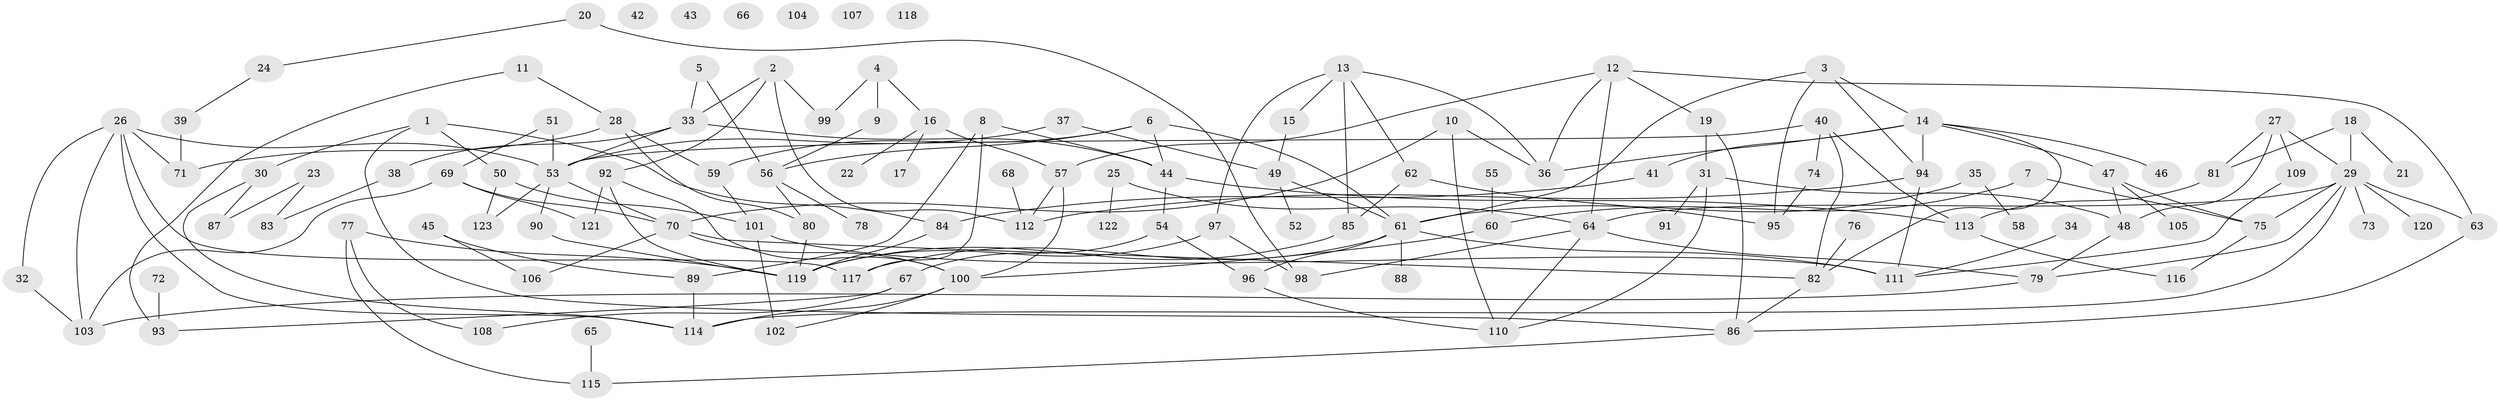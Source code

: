 // Generated by graph-tools (version 1.1) at 2025/49/03/09/25 03:49:13]
// undirected, 123 vertices, 181 edges
graph export_dot {
graph [start="1"]
  node [color=gray90,style=filled];
  1;
  2;
  3;
  4;
  5;
  6;
  7;
  8;
  9;
  10;
  11;
  12;
  13;
  14;
  15;
  16;
  17;
  18;
  19;
  20;
  21;
  22;
  23;
  24;
  25;
  26;
  27;
  28;
  29;
  30;
  31;
  32;
  33;
  34;
  35;
  36;
  37;
  38;
  39;
  40;
  41;
  42;
  43;
  44;
  45;
  46;
  47;
  48;
  49;
  50;
  51;
  52;
  53;
  54;
  55;
  56;
  57;
  58;
  59;
  60;
  61;
  62;
  63;
  64;
  65;
  66;
  67;
  68;
  69;
  70;
  71;
  72;
  73;
  74;
  75;
  76;
  77;
  78;
  79;
  80;
  81;
  82;
  83;
  84;
  85;
  86;
  87;
  88;
  89;
  90;
  91;
  92;
  93;
  94;
  95;
  96;
  97;
  98;
  99;
  100;
  101;
  102;
  103;
  104;
  105;
  106;
  107;
  108;
  109;
  110;
  111;
  112;
  113;
  114;
  115;
  116;
  117;
  118;
  119;
  120;
  121;
  122;
  123;
  1 -- 30;
  1 -- 50;
  1 -- 84;
  1 -- 86;
  2 -- 33;
  2 -- 92;
  2 -- 99;
  2 -- 112;
  3 -- 14;
  3 -- 61;
  3 -- 94;
  3 -- 95;
  4 -- 9;
  4 -- 16;
  4 -- 99;
  5 -- 33;
  5 -- 56;
  6 -- 44;
  6 -- 56;
  6 -- 59;
  6 -- 61;
  7 -- 60;
  7 -- 75;
  8 -- 44;
  8 -- 89;
  8 -- 117;
  9 -- 56;
  10 -- 36;
  10 -- 70;
  10 -- 110;
  11 -- 28;
  11 -- 93;
  12 -- 19;
  12 -- 36;
  12 -- 57;
  12 -- 63;
  12 -- 64;
  13 -- 15;
  13 -- 36;
  13 -- 62;
  13 -- 85;
  13 -- 97;
  14 -- 36;
  14 -- 41;
  14 -- 46;
  14 -- 47;
  14 -- 82;
  14 -- 94;
  15 -- 49;
  16 -- 17;
  16 -- 22;
  16 -- 57;
  18 -- 21;
  18 -- 29;
  18 -- 81;
  19 -- 31;
  19 -- 86;
  20 -- 24;
  20 -- 98;
  23 -- 83;
  23 -- 87;
  24 -- 39;
  25 -- 64;
  25 -- 122;
  26 -- 32;
  26 -- 53;
  26 -- 71;
  26 -- 103;
  26 -- 114;
  26 -- 117;
  27 -- 29;
  27 -- 48;
  27 -- 81;
  27 -- 109;
  28 -- 59;
  28 -- 71;
  28 -- 80;
  29 -- 63;
  29 -- 64;
  29 -- 73;
  29 -- 75;
  29 -- 79;
  29 -- 114;
  29 -- 120;
  30 -- 87;
  30 -- 114;
  31 -- 48;
  31 -- 91;
  31 -- 110;
  32 -- 103;
  33 -- 38;
  33 -- 44;
  33 -- 53;
  34 -- 111;
  35 -- 58;
  35 -- 61;
  37 -- 49;
  37 -- 53;
  38 -- 83;
  39 -- 71;
  40 -- 53;
  40 -- 74;
  40 -- 82;
  40 -- 113;
  41 -- 84;
  44 -- 54;
  44 -- 113;
  45 -- 89;
  45 -- 106;
  47 -- 48;
  47 -- 75;
  47 -- 105;
  48 -- 79;
  49 -- 52;
  49 -- 61;
  50 -- 101;
  50 -- 123;
  51 -- 53;
  51 -- 69;
  53 -- 70;
  53 -- 90;
  53 -- 123;
  54 -- 67;
  54 -- 96;
  55 -- 60;
  56 -- 78;
  56 -- 80;
  57 -- 100;
  57 -- 112;
  59 -- 101;
  60 -- 100;
  61 -- 88;
  61 -- 96;
  61 -- 111;
  61 -- 117;
  62 -- 85;
  62 -- 95;
  63 -- 86;
  64 -- 79;
  64 -- 98;
  64 -- 110;
  65 -- 115;
  67 -- 93;
  67 -- 108;
  68 -- 112;
  69 -- 70;
  69 -- 103;
  69 -- 121;
  70 -- 82;
  70 -- 100;
  70 -- 106;
  72 -- 93;
  74 -- 95;
  75 -- 116;
  76 -- 82;
  77 -- 108;
  77 -- 115;
  77 -- 119;
  79 -- 103;
  80 -- 119;
  81 -- 113;
  82 -- 86;
  84 -- 119;
  85 -- 119;
  86 -- 115;
  89 -- 114;
  90 -- 119;
  92 -- 100;
  92 -- 119;
  92 -- 121;
  94 -- 111;
  94 -- 112;
  96 -- 110;
  97 -- 98;
  97 -- 119;
  100 -- 102;
  100 -- 114;
  101 -- 102;
  101 -- 111;
  109 -- 111;
  113 -- 116;
}
